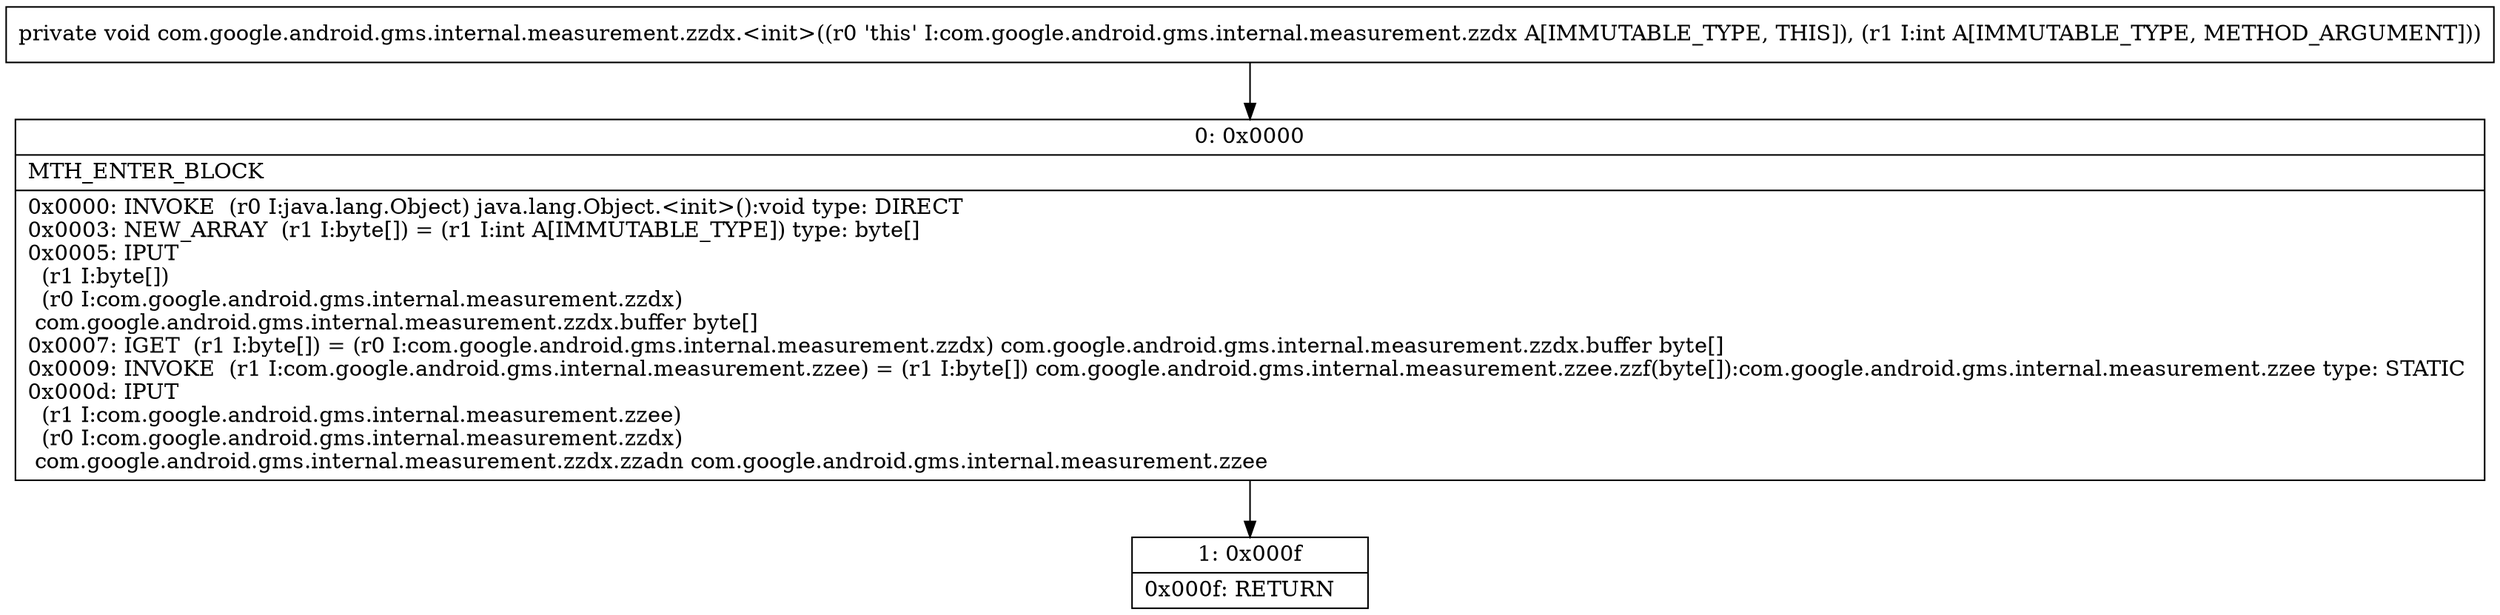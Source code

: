 digraph "CFG forcom.google.android.gms.internal.measurement.zzdx.\<init\>(I)V" {
Node_0 [shape=record,label="{0\:\ 0x0000|MTH_ENTER_BLOCK\l|0x0000: INVOKE  (r0 I:java.lang.Object) java.lang.Object.\<init\>():void type: DIRECT \l0x0003: NEW_ARRAY  (r1 I:byte[]) = (r1 I:int A[IMMUTABLE_TYPE]) type: byte[] \l0x0005: IPUT  \l  (r1 I:byte[])\l  (r0 I:com.google.android.gms.internal.measurement.zzdx)\l com.google.android.gms.internal.measurement.zzdx.buffer byte[] \l0x0007: IGET  (r1 I:byte[]) = (r0 I:com.google.android.gms.internal.measurement.zzdx) com.google.android.gms.internal.measurement.zzdx.buffer byte[] \l0x0009: INVOKE  (r1 I:com.google.android.gms.internal.measurement.zzee) = (r1 I:byte[]) com.google.android.gms.internal.measurement.zzee.zzf(byte[]):com.google.android.gms.internal.measurement.zzee type: STATIC \l0x000d: IPUT  \l  (r1 I:com.google.android.gms.internal.measurement.zzee)\l  (r0 I:com.google.android.gms.internal.measurement.zzdx)\l com.google.android.gms.internal.measurement.zzdx.zzadn com.google.android.gms.internal.measurement.zzee \l}"];
Node_1 [shape=record,label="{1\:\ 0x000f|0x000f: RETURN   \l}"];
MethodNode[shape=record,label="{private void com.google.android.gms.internal.measurement.zzdx.\<init\>((r0 'this' I:com.google.android.gms.internal.measurement.zzdx A[IMMUTABLE_TYPE, THIS]), (r1 I:int A[IMMUTABLE_TYPE, METHOD_ARGUMENT])) }"];
MethodNode -> Node_0;
Node_0 -> Node_1;
}

